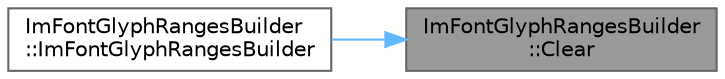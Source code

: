 digraph "ImFontGlyphRangesBuilder::Clear"
{
 // LATEX_PDF_SIZE
  bgcolor="transparent";
  edge [fontname=Helvetica,fontsize=10,labelfontname=Helvetica,labelfontsize=10];
  node [fontname=Helvetica,fontsize=10,shape=box,height=0.2,width=0.4];
  rankdir="RL";
  Node1 [id="Node000001",label="ImFontGlyphRangesBuilder\l::Clear",height=0.2,width=0.4,color="gray40", fillcolor="grey60", style="filled", fontcolor="black",tooltip=" "];
  Node1 -> Node2 [id="edge1_Node000001_Node000002",dir="back",color="steelblue1",style="solid",tooltip=" "];
  Node2 [id="Node000002",label="ImFontGlyphRangesBuilder\l::ImFontGlyphRangesBuilder",height=0.2,width=0.4,color="grey40", fillcolor="white", style="filled",URL="$struct_im_font_glyph_ranges_builder.html#aaee7673423cb7e29d43ea3901628c870",tooltip=" "];
}
